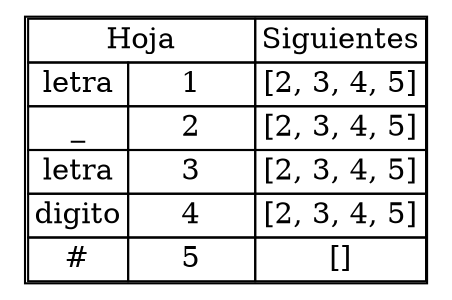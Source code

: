 digraph G{
a[shape=none label=<
<TABLE cellspacing="0">
<TR>
                <TD colspan="2">Hoja</TD>
                <TD>Siguientes</TD>
            </TR>
<TR>
                <TD>letra</TD>
                <TD>     1     </TD>
                <TD>[2, 3, 4, 5]</TD>
            </TR>
<TR>
                <TD>_</TD>
                <TD>     2     </TD>
                <TD>[2, 3, 4, 5]</TD>
            </TR>
<TR>
                <TD>letra</TD>
                <TD>     3     </TD>
                <TD>[2, 3, 4, 5]</TD>
            </TR>
<TR>
                <TD>digito</TD>
                <TD>     4     </TD>
                <TD>[2, 3, 4, 5]</TD>
            </TR>
<TR>
                <TD>#</TD>
                <TD>     5     </TD>
                <TD>[]</TD>
            </TR>
</TABLE>
>];
}
